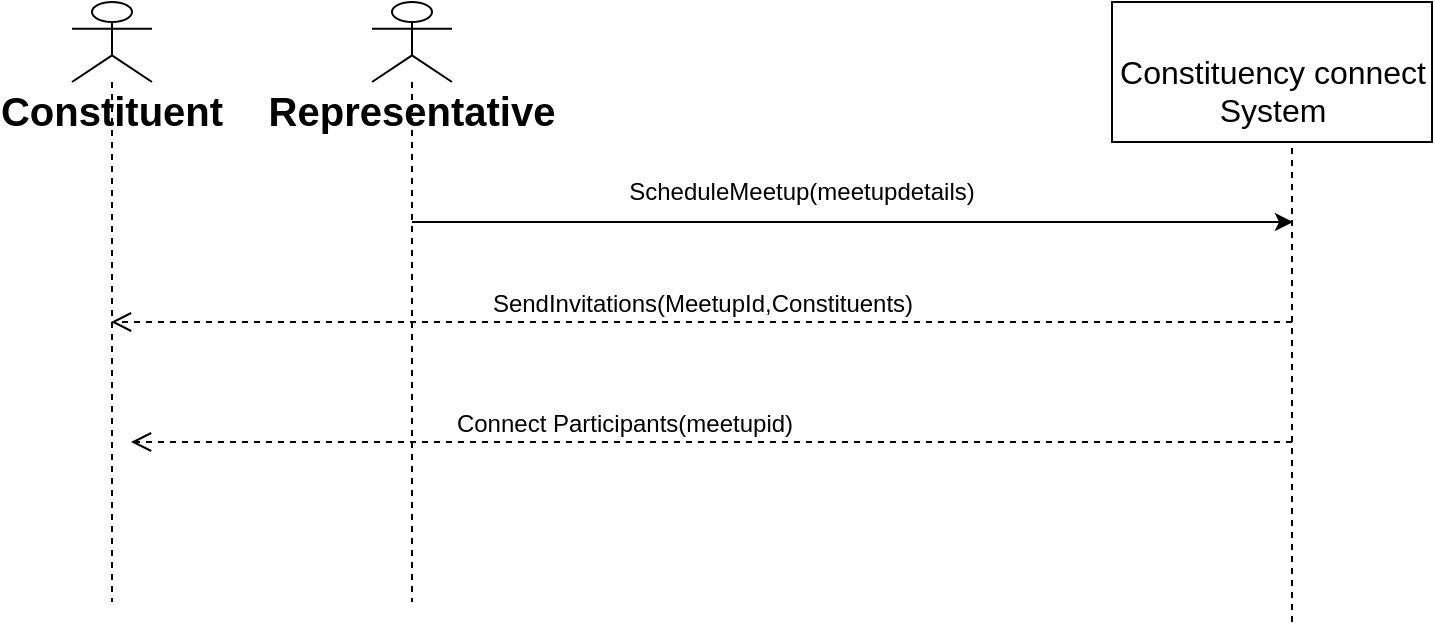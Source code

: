 <mxfile version="24.2.5" type="device">
  <diagram name="Page-1" id="16ocFveEcNRfVP0NR7eJ">
    <mxGraphModel dx="1050" dy="629" grid="1" gridSize="10" guides="1" tooltips="1" connect="1" arrows="1" fold="1" page="1" pageScale="1" pageWidth="850" pageHeight="1100" math="0" shadow="0">
      <root>
        <mxCell id="0" />
        <mxCell id="1" parent="0" />
        <mxCell id="rS4iowrjuJeLZBqeA-cy-1" value="Representative&lt;div&gt;&lt;br&gt;&lt;/div&gt;" style="shape=umlLifeline;participant=umlActor;perimeter=lifelinePerimeter;whiteSpace=wrap;html=1;container=1;collapsible=0;recursiveResize=0;verticalAlign=top;spacingTop=36;outlineConnect=0;fontSize=20;fontStyle=1;size=40;" vertex="1" parent="1">
          <mxGeometry x="220" y="70" width="40" height="300" as="geometry" />
        </mxCell>
        <mxCell id="rS4iowrjuJeLZBqeA-cy-2" value="&lt;br&gt;&lt;div&gt;Constituency connect&lt;/div&gt;&lt;div&gt;System&lt;/div&gt;" style="html=1;align=center;verticalAlign=middle;dashed=0;fontSize=16;" vertex="1" parent="1">
          <mxGeometry x="590" y="70" width="160" height="70" as="geometry" />
        </mxCell>
        <mxCell id="rS4iowrjuJeLZBqeA-cy-3" value="" style="endArrow=none;dashed=1;html=1;rounded=0;entryX=0.5;entryY=1;entryDx=0;entryDy=0;" edge="1" parent="1">
          <mxGeometry width="50" height="50" relative="1" as="geometry">
            <mxPoint x="680" y="380" as="sourcePoint" />
            <mxPoint x="680" y="140" as="targetPoint" />
          </mxGeometry>
        </mxCell>
        <mxCell id="rS4iowrjuJeLZBqeA-cy-6" value="SendInvitations(MeetupId,Constituents)" style="html=1;verticalAlign=bottom;endArrow=open;dashed=1;endSize=8;curved=0;rounded=0;fontSize=12;" edge="1" parent="1">
          <mxGeometry relative="1" as="geometry">
            <mxPoint x="680" y="230" as="sourcePoint" />
            <mxPoint x="89.5" y="230" as="targetPoint" />
            <Array as="points">
              <mxPoint x="560" y="230" />
              <mxPoint x="440.5" y="230" />
            </Array>
          </mxGeometry>
        </mxCell>
        <mxCell id="rS4iowrjuJeLZBqeA-cy-7" value="" style="endArrow=classic;html=1;rounded=0;" edge="1" parent="1">
          <mxGeometry width="50" height="50" relative="1" as="geometry">
            <mxPoint x="240" y="180" as="sourcePoint" />
            <mxPoint x="680.5" y="180" as="targetPoint" />
            <Array as="points">
              <mxPoint x="560.5" y="180" />
            </Array>
          </mxGeometry>
        </mxCell>
        <mxCell id="rS4iowrjuJeLZBqeA-cy-8" value="ScheduleMeetup(meetupdetails)" style="text;html=1;strokeColor=none;fillColor=none;align=center;verticalAlign=middle;whiteSpace=wrap;rounded=0;" vertex="1" parent="1">
          <mxGeometry x="330" y="150" width="210" height="30" as="geometry" />
        </mxCell>
        <mxCell id="rS4iowrjuJeLZBqeA-cy-9" value="Constituent" style="shape=umlLifeline;participant=umlActor;perimeter=lifelinePerimeter;whiteSpace=wrap;html=1;container=1;collapsible=0;recursiveResize=0;verticalAlign=top;spacingTop=36;outlineConnect=0;fontSize=20;fontStyle=1;size=40;" vertex="1" parent="1">
          <mxGeometry x="70" y="70" width="40" height="300" as="geometry" />
        </mxCell>
        <mxCell id="rS4iowrjuJeLZBqeA-cy-10" value="Connect Participants(meetupid)" style="html=1;verticalAlign=bottom;endArrow=open;dashed=1;endSize=8;curved=0;rounded=0;fontSize=12;" edge="1" parent="1">
          <mxGeometry x="0.152" relative="1" as="geometry">
            <mxPoint x="680" y="290" as="sourcePoint" />
            <mxPoint x="99.5" y="290" as="targetPoint" />
            <Array as="points">
              <mxPoint x="570" y="290" />
              <mxPoint x="450.5" y="290" />
            </Array>
            <mxPoint as="offset" />
          </mxGeometry>
        </mxCell>
      </root>
    </mxGraphModel>
  </diagram>
</mxfile>
